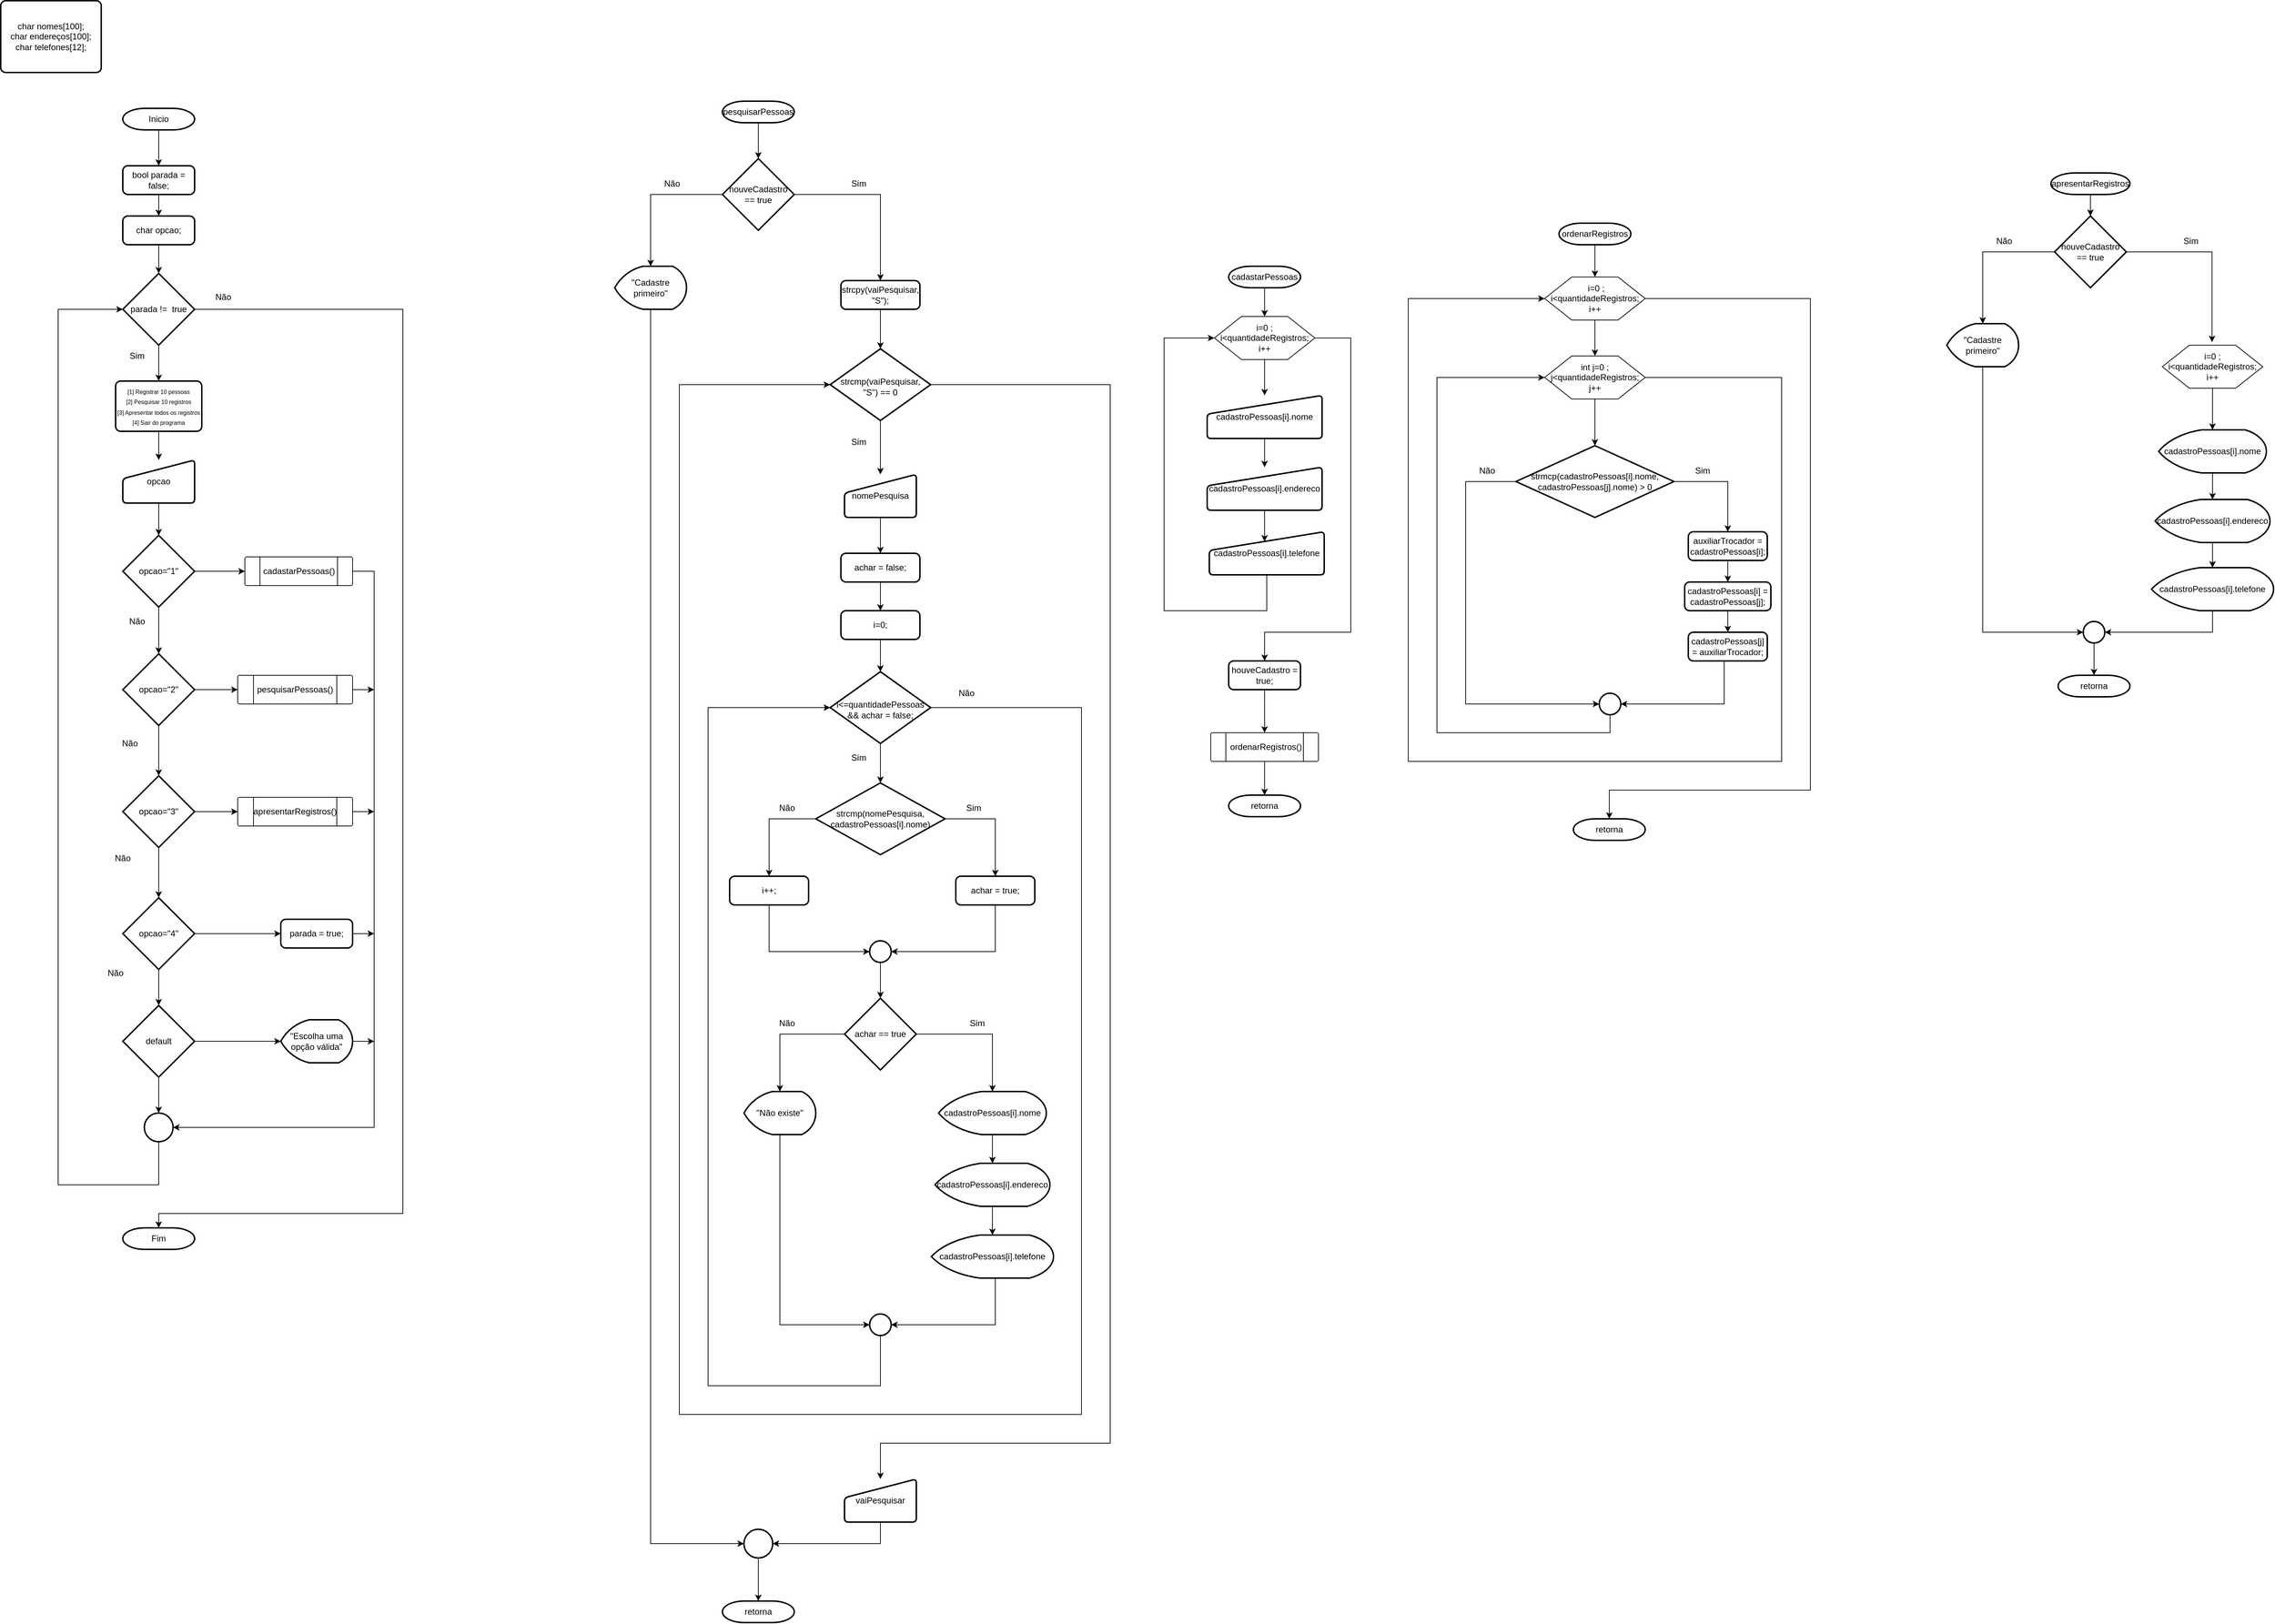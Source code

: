 <mxfile version="21.7.5" type="device">
  <diagram name="Página-1" id="PMhbS9MLf35s-4a1PXCw">
    <mxGraphModel dx="1434" dy="810" grid="1" gridSize="10" guides="1" tooltips="1" connect="1" arrows="1" fold="1" page="1" pageScale="1" pageWidth="827" pageHeight="1169" math="0" shadow="0">
      <root>
        <mxCell id="0" />
        <mxCell id="1" parent="0" />
        <mxCell id="VYpq-zXMXDdREieyz57f-11" style="edgeStyle=orthogonalEdgeStyle;rounded=0;orthogonalLoop=1;jettySize=auto;html=1;" edge="1" parent="1" source="VYpq-zXMXDdREieyz57f-1" target="VYpq-zXMXDdREieyz57f-10">
          <mxGeometry relative="1" as="geometry" />
        </mxCell>
        <mxCell id="VYpq-zXMXDdREieyz57f-1" value="Inicio" style="strokeWidth=2;html=1;shape=mxgraph.flowchart.terminator;whiteSpace=wrap;" vertex="1" parent="1">
          <mxGeometry x="210" y="180" width="100" height="30" as="geometry" />
        </mxCell>
        <mxCell id="VYpq-zXMXDdREieyz57f-55" style="edgeStyle=orthogonalEdgeStyle;rounded=0;orthogonalLoop=1;jettySize=auto;html=1;entryX=0.5;entryY=0;entryDx=0;entryDy=0;" edge="1" parent="1" source="VYpq-zXMXDdREieyz57f-2" target="VYpq-zXMXDdREieyz57f-33">
          <mxGeometry relative="1" as="geometry" />
        </mxCell>
        <mxCell id="VYpq-zXMXDdREieyz57f-2" value="cadastarPessoas" style="strokeWidth=2;html=1;shape=mxgraph.flowchart.terminator;whiteSpace=wrap;" vertex="1" parent="1">
          <mxGeometry x="1750" y="400" width="100" height="30" as="geometry" />
        </mxCell>
        <mxCell id="VYpq-zXMXDdREieyz57f-58" style="edgeStyle=orthogonalEdgeStyle;rounded=0;orthogonalLoop=1;jettySize=auto;html=1;" edge="1" parent="1" source="VYpq-zXMXDdREieyz57f-3" target="VYpq-zXMXDdREieyz57f-59">
          <mxGeometry relative="1" as="geometry">
            <mxPoint x="1095" y="250" as="targetPoint" />
          </mxGeometry>
        </mxCell>
        <mxCell id="VYpq-zXMXDdREieyz57f-3" value="pesquisarPessoas" style="strokeWidth=2;html=1;shape=mxgraph.flowchart.terminator;whiteSpace=wrap;" vertex="1" parent="1">
          <mxGeometry x="1045" y="170" width="100" height="30" as="geometry" />
        </mxCell>
        <mxCell id="VYpq-zXMXDdREieyz57f-96" style="edgeStyle=orthogonalEdgeStyle;rounded=0;orthogonalLoop=1;jettySize=auto;html=1;entryX=0.5;entryY=0;entryDx=0;entryDy=0;" edge="1" parent="1" source="VYpq-zXMXDdREieyz57f-4" target="VYpq-zXMXDdREieyz57f-87">
          <mxGeometry relative="1" as="geometry" />
        </mxCell>
        <mxCell id="VYpq-zXMXDdREieyz57f-4" value="ordenarRegistros" style="strokeWidth=2;html=1;shape=mxgraph.flowchart.terminator;whiteSpace=wrap;" vertex="1" parent="1">
          <mxGeometry x="2210" y="340" width="100" height="30" as="geometry" />
        </mxCell>
        <mxCell id="VYpq-zXMXDdREieyz57f-199" style="edgeStyle=orthogonalEdgeStyle;rounded=0;orthogonalLoop=1;jettySize=auto;html=1;entryX=0.5;entryY=0;entryDx=0;entryDy=0;entryPerimeter=0;" edge="1" parent="1" source="VYpq-zXMXDdREieyz57f-5" target="VYpq-zXMXDdREieyz57f-194">
          <mxGeometry relative="1" as="geometry" />
        </mxCell>
        <mxCell id="VYpq-zXMXDdREieyz57f-5" value="apresentarRegistros" style="strokeWidth=2;html=1;shape=mxgraph.flowchart.terminator;whiteSpace=wrap;" vertex="1" parent="1">
          <mxGeometry x="2895" y="270" width="110" height="30" as="geometry" />
        </mxCell>
        <mxCell id="VYpq-zXMXDdREieyz57f-6" value="char nomes[100];&lt;br&gt;char endereços[100];&lt;br&gt;char telefones[12];&lt;br&gt;" style="rounded=1;whiteSpace=wrap;html=1;absoluteArcSize=1;arcSize=14;strokeWidth=2;" vertex="1" parent="1">
          <mxGeometry x="40" y="30" width="140" height="100" as="geometry" />
        </mxCell>
        <mxCell id="VYpq-zXMXDdREieyz57f-249" style="edgeStyle=orthogonalEdgeStyle;rounded=0;orthogonalLoop=1;jettySize=auto;html=1;" edge="1" parent="1" source="VYpq-zXMXDdREieyz57f-7" target="VYpq-zXMXDdREieyz57f-250">
          <mxGeometry relative="1" as="geometry">
            <mxPoint x="260" y="1770" as="targetPoint" />
            <Array as="points">
              <mxPoint x="600" y="460" />
              <mxPoint x="600" y="1720" />
              <mxPoint x="260" y="1720" />
            </Array>
          </mxGeometry>
        </mxCell>
        <mxCell id="VYpq-zXMXDdREieyz57f-255" style="edgeStyle=orthogonalEdgeStyle;rounded=0;orthogonalLoop=1;jettySize=auto;html=1;entryX=0.5;entryY=0;entryDx=0;entryDy=0;" edge="1" parent="1" source="VYpq-zXMXDdREieyz57f-7" target="VYpq-zXMXDdREieyz57f-19">
          <mxGeometry relative="1" as="geometry" />
        </mxCell>
        <mxCell id="VYpq-zXMXDdREieyz57f-7" value="parada !=&amp;nbsp; true" style="strokeWidth=2;html=1;shape=mxgraph.flowchart.decision;whiteSpace=wrap;" vertex="1" parent="1">
          <mxGeometry x="210" y="410" width="100" height="100" as="geometry" />
        </mxCell>
        <mxCell id="VYpq-zXMXDdREieyz57f-14" style="edgeStyle=orthogonalEdgeStyle;rounded=0;orthogonalLoop=1;jettySize=auto;html=1;" edge="1" parent="1" source="VYpq-zXMXDdREieyz57f-10" target="VYpq-zXMXDdREieyz57f-13">
          <mxGeometry relative="1" as="geometry" />
        </mxCell>
        <mxCell id="VYpq-zXMXDdREieyz57f-10" value="bool parada = false;" style="rounded=1;whiteSpace=wrap;html=1;absoluteArcSize=1;arcSize=14;strokeWidth=2;" vertex="1" parent="1">
          <mxGeometry x="210" y="260" width="100" height="40" as="geometry" />
        </mxCell>
        <mxCell id="VYpq-zXMXDdREieyz57f-254" style="edgeStyle=orthogonalEdgeStyle;rounded=0;orthogonalLoop=1;jettySize=auto;html=1;" edge="1" parent="1" source="VYpq-zXMXDdREieyz57f-13" target="VYpq-zXMXDdREieyz57f-7">
          <mxGeometry relative="1" as="geometry" />
        </mxCell>
        <mxCell id="VYpq-zXMXDdREieyz57f-13" value="char opcao;" style="rounded=1;whiteSpace=wrap;html=1;absoluteArcSize=1;arcSize=14;strokeWidth=2;" vertex="1" parent="1">
          <mxGeometry x="210" y="330" width="100" height="40" as="geometry" />
        </mxCell>
        <mxCell id="VYpq-zXMXDdREieyz57f-18" value="Sim" style="text;html=1;strokeColor=none;fillColor=none;align=center;verticalAlign=middle;whiteSpace=wrap;rounded=0;" vertex="1" parent="1">
          <mxGeometry x="200" y="510" width="60" height="30" as="geometry" />
        </mxCell>
        <mxCell id="VYpq-zXMXDdREieyz57f-25" style="edgeStyle=orthogonalEdgeStyle;rounded=0;orthogonalLoop=1;jettySize=auto;html=1;" edge="1" parent="1" source="VYpq-zXMXDdREieyz57f-19" target="VYpq-zXMXDdREieyz57f-23">
          <mxGeometry relative="1" as="geometry" />
        </mxCell>
        <mxCell id="VYpq-zXMXDdREieyz57f-19" value="" style="rounded=1;whiteSpace=wrap;html=1;absoluteArcSize=1;arcSize=14;strokeWidth=2;" vertex="1" parent="1">
          <mxGeometry x="200" y="560" width="120" height="70" as="geometry" />
        </mxCell>
        <mxCell id="VYpq-zXMXDdREieyz57f-22" value="&lt;font style=&quot;font-size: 8px;&quot;&gt;[1] Registrar 10 pessoas&lt;br&gt;[2] Pesquisar 10 registros&lt;br&gt;[3] Apresentar todos os registros&lt;br&gt;[4] Sair do programa&lt;/font&gt;" style="text;html=1;strokeColor=none;fillColor=none;align=center;verticalAlign=middle;whiteSpace=wrap;rounded=0;" vertex="1" parent="1">
          <mxGeometry x="190" y="580" width="140" height="30" as="geometry" />
        </mxCell>
        <mxCell id="VYpq-zXMXDdREieyz57f-256" style="edgeStyle=orthogonalEdgeStyle;rounded=0;orthogonalLoop=1;jettySize=auto;html=1;entryX=0.5;entryY=0;entryDx=0;entryDy=0;entryPerimeter=0;" edge="1" parent="1" source="VYpq-zXMXDdREieyz57f-23" target="VYpq-zXMXDdREieyz57f-27">
          <mxGeometry relative="1" as="geometry" />
        </mxCell>
        <mxCell id="VYpq-zXMXDdREieyz57f-23" value="opcao" style="html=1;strokeWidth=2;shape=manualInput;whiteSpace=wrap;rounded=1;size=26;arcSize=11;" vertex="1" parent="1">
          <mxGeometry x="210" y="670" width="100" height="60" as="geometry" />
        </mxCell>
        <mxCell id="VYpq-zXMXDdREieyz57f-47" style="edgeStyle=orthogonalEdgeStyle;rounded=0;orthogonalLoop=1;jettySize=auto;html=1;entryX=0.5;entryY=0;entryDx=0;entryDy=0;entryPerimeter=0;" edge="1" parent="1" source="VYpq-zXMXDdREieyz57f-27" target="VYpq-zXMXDdREieyz57f-51">
          <mxGeometry relative="1" as="geometry">
            <mxPoint x="260" y="930" as="targetPoint" />
          </mxGeometry>
        </mxCell>
        <mxCell id="VYpq-zXMXDdREieyz57f-57" style="edgeStyle=orthogonalEdgeStyle;rounded=0;orthogonalLoop=1;jettySize=auto;html=1;entryX=0;entryY=0.5;entryDx=0;entryDy=0;" edge="1" parent="1" source="VYpq-zXMXDdREieyz57f-27" target="VYpq-zXMXDdREieyz57f-29">
          <mxGeometry relative="1" as="geometry" />
        </mxCell>
        <mxCell id="VYpq-zXMXDdREieyz57f-27" value="opcao=&quot;1&quot;" style="strokeWidth=2;html=1;shape=mxgraph.flowchart.decision;whiteSpace=wrap;" vertex="1" parent="1">
          <mxGeometry x="210" y="775" width="100" height="100" as="geometry" />
        </mxCell>
        <mxCell id="VYpq-zXMXDdREieyz57f-240" style="edgeStyle=orthogonalEdgeStyle;rounded=0;orthogonalLoop=1;jettySize=auto;html=1;entryX=1;entryY=0.5;entryDx=0;entryDy=0;entryPerimeter=0;" edge="1" parent="1" source="VYpq-zXMXDdREieyz57f-29" target="VYpq-zXMXDdREieyz57f-242">
          <mxGeometry relative="1" as="geometry">
            <mxPoint x="570" y="1560" as="targetPoint" />
            <Array as="points">
              <mxPoint x="560" y="825" />
              <mxPoint x="560" y="1600" />
            </Array>
          </mxGeometry>
        </mxCell>
        <mxCell id="VYpq-zXMXDdREieyz57f-29" value="" style="verticalLabelPosition=bottom;verticalAlign=top;html=1;shape=process;whiteSpace=wrap;rounded=1;size=0.14;arcSize=6;" vertex="1" parent="1">
          <mxGeometry x="380" y="805" width="150" height="40" as="geometry" />
        </mxCell>
        <mxCell id="VYpq-zXMXDdREieyz57f-31" value="cadastarPessoas()" style="text;html=1;strokeColor=none;fillColor=none;align=center;verticalAlign=middle;whiteSpace=wrap;rounded=0;" vertex="1" parent="1">
          <mxGeometry x="422.5" y="810" width="65" height="30" as="geometry" />
        </mxCell>
        <mxCell id="VYpq-zXMXDdREieyz57f-36" style="edgeStyle=orthogonalEdgeStyle;rounded=0;orthogonalLoop=1;jettySize=auto;html=1;" edge="1" parent="1" source="VYpq-zXMXDdREieyz57f-33" target="VYpq-zXMXDdREieyz57f-37">
          <mxGeometry relative="1" as="geometry">
            <mxPoint x="1800" y="590" as="targetPoint" />
          </mxGeometry>
        </mxCell>
        <mxCell id="VYpq-zXMXDdREieyz57f-43" style="edgeStyle=orthogonalEdgeStyle;rounded=0;orthogonalLoop=1;jettySize=auto;html=1;entryX=0.5;entryY=0;entryDx=0;entryDy=0;" edge="1" parent="1" source="VYpq-zXMXDdREieyz57f-33" target="VYpq-zXMXDdREieyz57f-45">
          <mxGeometry relative="1" as="geometry">
            <mxPoint x="1760" y="920" as="targetPoint" />
            <Array as="points">
              <mxPoint x="1920" y="500" />
              <mxPoint x="1920" y="910" />
              <mxPoint x="1800" y="910" />
            </Array>
          </mxGeometry>
        </mxCell>
        <mxCell id="VYpq-zXMXDdREieyz57f-33" value="" style="verticalLabelPosition=bottom;verticalAlign=top;html=1;shape=hexagon;perimeter=hexagonPerimeter2;arcSize=6;size=0.27;" vertex="1" parent="1">
          <mxGeometry x="1730" y="470" width="140" height="60" as="geometry" />
        </mxCell>
        <mxCell id="VYpq-zXMXDdREieyz57f-34" value="i=0 ; i&amp;lt;quantidadeRegistros; i++" style="text;html=1;strokeColor=none;fillColor=none;align=center;verticalAlign=middle;whiteSpace=wrap;rounded=0;" vertex="1" parent="1">
          <mxGeometry x="1770" y="485" width="60" height="30" as="geometry" />
        </mxCell>
        <mxCell id="VYpq-zXMXDdREieyz57f-39" style="edgeStyle=orthogonalEdgeStyle;rounded=0;orthogonalLoop=1;jettySize=auto;html=1;" edge="1" parent="1" source="VYpq-zXMXDdREieyz57f-37" target="VYpq-zXMXDdREieyz57f-38">
          <mxGeometry relative="1" as="geometry" />
        </mxCell>
        <mxCell id="VYpq-zXMXDdREieyz57f-37" value="cadastroPessoas[i].nome" style="html=1;strokeWidth=2;shape=manualInput;whiteSpace=wrap;rounded=1;size=26;arcSize=11;" vertex="1" parent="1">
          <mxGeometry x="1720" y="580" width="160" height="60" as="geometry" />
        </mxCell>
        <mxCell id="VYpq-zXMXDdREieyz57f-41" style="edgeStyle=orthogonalEdgeStyle;rounded=0;orthogonalLoop=1;jettySize=auto;html=1;entryX=0.481;entryY=0.227;entryDx=0;entryDy=0;entryPerimeter=0;" edge="1" parent="1" source="VYpq-zXMXDdREieyz57f-38" target="VYpq-zXMXDdREieyz57f-40">
          <mxGeometry relative="1" as="geometry" />
        </mxCell>
        <mxCell id="VYpq-zXMXDdREieyz57f-38" value="cadastroPessoas[i].endereco" style="html=1;strokeWidth=2;shape=manualInput;whiteSpace=wrap;rounded=1;size=26;arcSize=11;" vertex="1" parent="1">
          <mxGeometry x="1720" y="680" width="160" height="60" as="geometry" />
        </mxCell>
        <mxCell id="VYpq-zXMXDdREieyz57f-42" style="edgeStyle=orthogonalEdgeStyle;rounded=0;orthogonalLoop=1;jettySize=auto;html=1;entryX=0;entryY=0.5;entryDx=0;entryDy=0;" edge="1" parent="1" source="VYpq-zXMXDdREieyz57f-40" target="VYpq-zXMXDdREieyz57f-33">
          <mxGeometry relative="1" as="geometry">
            <Array as="points">
              <mxPoint x="1803" y="880" />
              <mxPoint x="1660" y="880" />
              <mxPoint x="1660" y="500" />
            </Array>
          </mxGeometry>
        </mxCell>
        <mxCell id="VYpq-zXMXDdREieyz57f-40" value="cadastroPessoas[i].telefone" style="html=1;strokeWidth=2;shape=manualInput;whiteSpace=wrap;rounded=1;size=26;arcSize=11;" vertex="1" parent="1">
          <mxGeometry x="1723" y="770" width="160" height="60" as="geometry" />
        </mxCell>
        <mxCell id="VYpq-zXMXDdREieyz57f-44" value="retorna" style="strokeWidth=2;html=1;shape=mxgraph.flowchart.terminator;whiteSpace=wrap;" vertex="1" parent="1">
          <mxGeometry x="1750" y="1137" width="100" height="30" as="geometry" />
        </mxCell>
        <mxCell id="VYpq-zXMXDdREieyz57f-46" style="edgeStyle=orthogonalEdgeStyle;rounded=0;orthogonalLoop=1;jettySize=auto;html=1;entryX=0.5;entryY=0;entryDx=0;entryDy=0;" edge="1" parent="1" source="VYpq-zXMXDdREieyz57f-45" target="VYpq-zXMXDdREieyz57f-261">
          <mxGeometry relative="1" as="geometry">
            <mxPoint x="1800" y="1030" as="targetPoint" />
          </mxGeometry>
        </mxCell>
        <mxCell id="VYpq-zXMXDdREieyz57f-45" value="houveCadastro = true;" style="rounded=1;whiteSpace=wrap;html=1;absoluteArcSize=1;arcSize=14;strokeWidth=2;" vertex="1" parent="1">
          <mxGeometry x="1750" y="950" width="100" height="40" as="geometry" />
        </mxCell>
        <mxCell id="VYpq-zXMXDdREieyz57f-48" value="Não" style="text;html=1;strokeColor=none;fillColor=none;align=center;verticalAlign=middle;whiteSpace=wrap;rounded=0;" vertex="1" parent="1">
          <mxGeometry x="200" y="880" width="60" height="30" as="geometry" />
        </mxCell>
        <mxCell id="VYpq-zXMXDdREieyz57f-49" style="edgeStyle=orthogonalEdgeStyle;rounded=0;orthogonalLoop=1;jettySize=auto;html=1;" edge="1" source="VYpq-zXMXDdREieyz57f-51" parent="1">
          <mxGeometry relative="1" as="geometry">
            <mxPoint x="370" y="990" as="targetPoint" />
          </mxGeometry>
        </mxCell>
        <mxCell id="VYpq-zXMXDdREieyz57f-228" style="edgeStyle=orthogonalEdgeStyle;rounded=0;orthogonalLoop=1;jettySize=auto;html=1;" edge="1" parent="1" source="VYpq-zXMXDdREieyz57f-51" target="VYpq-zXMXDdREieyz57f-224">
          <mxGeometry relative="1" as="geometry" />
        </mxCell>
        <mxCell id="VYpq-zXMXDdREieyz57f-51" value="opcao=&quot;2&quot;" style="strokeWidth=2;html=1;shape=mxgraph.flowchart.decision;whiteSpace=wrap;" vertex="1" parent="1">
          <mxGeometry x="210" y="940" width="100" height="100" as="geometry" />
        </mxCell>
        <mxCell id="VYpq-zXMXDdREieyz57f-243" style="edgeStyle=orthogonalEdgeStyle;rounded=0;orthogonalLoop=1;jettySize=auto;html=1;" edge="1" parent="1" source="VYpq-zXMXDdREieyz57f-52">
          <mxGeometry relative="1" as="geometry">
            <mxPoint x="560" y="990" as="targetPoint" />
          </mxGeometry>
        </mxCell>
        <mxCell id="VYpq-zXMXDdREieyz57f-52" value="" style="verticalLabelPosition=bottom;verticalAlign=top;html=1;shape=process;whiteSpace=wrap;rounded=1;size=0.14;arcSize=6;" vertex="1" parent="1">
          <mxGeometry x="370" y="970" width="160" height="40" as="geometry" />
        </mxCell>
        <mxCell id="VYpq-zXMXDdREieyz57f-53" value="pesquisarPessoas()" style="text;html=1;strokeColor=none;fillColor=none;align=center;verticalAlign=middle;whiteSpace=wrap;rounded=0;" vertex="1" parent="1">
          <mxGeometry x="420" y="975" width="60" height="30" as="geometry" />
        </mxCell>
        <mxCell id="VYpq-zXMXDdREieyz57f-54" value="Não" style="text;html=1;strokeColor=none;fillColor=none;align=center;verticalAlign=middle;whiteSpace=wrap;rounded=0;" vertex="1" parent="1">
          <mxGeometry x="190" y="1050" width="60" height="30" as="geometry" />
        </mxCell>
        <mxCell id="VYpq-zXMXDdREieyz57f-60" style="edgeStyle=orthogonalEdgeStyle;rounded=0;orthogonalLoop=1;jettySize=auto;html=1;" edge="1" parent="1" source="VYpq-zXMXDdREieyz57f-59" target="VYpq-zXMXDdREieyz57f-120">
          <mxGeometry relative="1" as="geometry">
            <mxPoint x="1265" y="400" as="targetPoint" />
          </mxGeometry>
        </mxCell>
        <mxCell id="VYpq-zXMXDdREieyz57f-61" style="edgeStyle=orthogonalEdgeStyle;rounded=0;orthogonalLoop=1;jettySize=auto;html=1;" edge="1" parent="1" source="VYpq-zXMXDdREieyz57f-59" target="VYpq-zXMXDdREieyz57f-64">
          <mxGeometry relative="1" as="geometry">
            <mxPoint x="945" y="360" as="targetPoint" />
          </mxGeometry>
        </mxCell>
        <mxCell id="VYpq-zXMXDdREieyz57f-59" value="houveCadastro == true" style="strokeWidth=2;html=1;shape=mxgraph.flowchart.decision;whiteSpace=wrap;" vertex="1" parent="1">
          <mxGeometry x="1045" y="250" width="100" height="100" as="geometry" />
        </mxCell>
        <mxCell id="VYpq-zXMXDdREieyz57f-62" value="Sim" style="text;html=1;strokeColor=none;fillColor=none;align=center;verticalAlign=middle;whiteSpace=wrap;rounded=0;" vertex="1" parent="1">
          <mxGeometry x="1205" y="270" width="60" height="30" as="geometry" />
        </mxCell>
        <mxCell id="VYpq-zXMXDdREieyz57f-63" value="Não" style="text;html=1;strokeColor=none;fillColor=none;align=center;verticalAlign=middle;whiteSpace=wrap;rounded=0;" vertex="1" parent="1">
          <mxGeometry x="945" y="270" width="60" height="30" as="geometry" />
        </mxCell>
        <mxCell id="VYpq-zXMXDdREieyz57f-186" style="edgeStyle=orthogonalEdgeStyle;rounded=0;orthogonalLoop=1;jettySize=auto;html=1;" edge="1" parent="1" source="VYpq-zXMXDdREieyz57f-64" target="VYpq-zXMXDdREieyz57f-187">
          <mxGeometry relative="1" as="geometry">
            <mxPoint x="965" y="2290" as="targetPoint" />
            <Array as="points">
              <mxPoint x="945" y="2180" />
            </Array>
          </mxGeometry>
        </mxCell>
        <mxCell id="VYpq-zXMXDdREieyz57f-64" value="&quot;Cadastre primeiro&quot;" style="strokeWidth=2;html=1;shape=mxgraph.flowchart.display;whiteSpace=wrap;" vertex="1" parent="1">
          <mxGeometry x="895" y="400" width="100" height="60" as="geometry" />
        </mxCell>
        <mxCell id="VYpq-zXMXDdREieyz57f-94" style="edgeStyle=orthogonalEdgeStyle;rounded=0;orthogonalLoop=1;jettySize=auto;html=1;entryX=0.5;entryY=0;entryDx=0;entryDy=0;" edge="1" parent="1" source="VYpq-zXMXDdREieyz57f-87" target="VYpq-zXMXDdREieyz57f-92">
          <mxGeometry relative="1" as="geometry" />
        </mxCell>
        <mxCell id="VYpq-zXMXDdREieyz57f-117" style="edgeStyle=orthogonalEdgeStyle;rounded=0;orthogonalLoop=1;jettySize=auto;html=1;" edge="1" parent="1" source="VYpq-zXMXDdREieyz57f-87" target="VYpq-zXMXDdREieyz57f-118">
          <mxGeometry relative="1" as="geometry">
            <mxPoint x="2280" y="1250" as="targetPoint" />
            <Array as="points">
              <mxPoint x="2560" y="445" />
              <mxPoint x="2560" y="1130" />
              <mxPoint x="2280" y="1130" />
            </Array>
          </mxGeometry>
        </mxCell>
        <mxCell id="VYpq-zXMXDdREieyz57f-87" value="" style="verticalLabelPosition=bottom;verticalAlign=top;html=1;shape=hexagon;perimeter=hexagonPerimeter2;arcSize=6;size=0.27;" vertex="1" parent="1">
          <mxGeometry x="2190" y="415" width="140" height="60" as="geometry" />
        </mxCell>
        <mxCell id="VYpq-zXMXDdREieyz57f-88" value="&amp;nbsp;i=0 ; i&amp;lt;quantidadeRegistros; i++" style="text;html=1;strokeColor=none;fillColor=none;align=center;verticalAlign=middle;whiteSpace=wrap;rounded=0;" vertex="1" parent="1">
          <mxGeometry x="2230" y="430" width="60" height="30" as="geometry" />
        </mxCell>
        <mxCell id="VYpq-zXMXDdREieyz57f-97" style="edgeStyle=orthogonalEdgeStyle;rounded=0;orthogonalLoop=1;jettySize=auto;html=1;" edge="1" parent="1" source="VYpq-zXMXDdREieyz57f-92" target="VYpq-zXMXDdREieyz57f-98">
          <mxGeometry relative="1" as="geometry">
            <mxPoint x="2260" y="650" as="targetPoint" />
          </mxGeometry>
        </mxCell>
        <mxCell id="VYpq-zXMXDdREieyz57f-116" style="edgeStyle=orthogonalEdgeStyle;rounded=0;orthogonalLoop=1;jettySize=auto;html=1;entryX=0;entryY=0.5;entryDx=0;entryDy=0;" edge="1" parent="1" source="VYpq-zXMXDdREieyz57f-92" target="VYpq-zXMXDdREieyz57f-87">
          <mxGeometry relative="1" as="geometry">
            <Array as="points">
              <mxPoint x="2520" y="555" />
              <mxPoint x="2520" y="1090" />
              <mxPoint x="2000" y="1090" />
              <mxPoint x="2000" y="445" />
            </Array>
          </mxGeometry>
        </mxCell>
        <mxCell id="VYpq-zXMXDdREieyz57f-92" value="" style="verticalLabelPosition=bottom;verticalAlign=top;html=1;shape=hexagon;perimeter=hexagonPerimeter2;arcSize=6;size=0.27;" vertex="1" parent="1">
          <mxGeometry x="2190" y="525" width="140" height="60" as="geometry" />
        </mxCell>
        <mxCell id="VYpq-zXMXDdREieyz57f-93" value="int j=0 ; j&amp;lt;quantidadeRegistros; j++" style="text;html=1;strokeColor=none;fillColor=none;align=center;verticalAlign=middle;whiteSpace=wrap;rounded=0;" vertex="1" parent="1">
          <mxGeometry x="2230" y="540" width="60" height="30" as="geometry" />
        </mxCell>
        <mxCell id="VYpq-zXMXDdREieyz57f-99" style="edgeStyle=orthogonalEdgeStyle;rounded=0;orthogonalLoop=1;jettySize=auto;html=1;" edge="1" parent="1" source="VYpq-zXMXDdREieyz57f-98" target="VYpq-zXMXDdREieyz57f-104">
          <mxGeometry relative="1" as="geometry">
            <mxPoint x="2440" y="770" as="targetPoint" />
          </mxGeometry>
        </mxCell>
        <mxCell id="VYpq-zXMXDdREieyz57f-100" style="edgeStyle=orthogonalEdgeStyle;rounded=0;orthogonalLoop=1;jettySize=auto;html=1;" edge="1" parent="1" source="VYpq-zXMXDdREieyz57f-98" target="VYpq-zXMXDdREieyz57f-111">
          <mxGeometry relative="1" as="geometry">
            <mxPoint x="2080" y="770" as="targetPoint" />
            <Array as="points">
              <mxPoint x="2080" y="700" />
              <mxPoint x="2080" y="1010" />
            </Array>
          </mxGeometry>
        </mxCell>
        <mxCell id="VYpq-zXMXDdREieyz57f-98" value="strmcp(cadastroPessoas[i].nome, cadastroPessoas[j].nome) &amp;gt; 0" style="strokeWidth=2;html=1;shape=mxgraph.flowchart.decision;whiteSpace=wrap;" vertex="1" parent="1">
          <mxGeometry x="2150" y="650" width="220" height="100" as="geometry" />
        </mxCell>
        <mxCell id="VYpq-zXMXDdREieyz57f-101" value="Sim" style="text;html=1;strokeColor=none;fillColor=none;align=center;verticalAlign=middle;whiteSpace=wrap;rounded=0;" vertex="1" parent="1">
          <mxGeometry x="2380" y="670" width="60" height="30" as="geometry" />
        </mxCell>
        <mxCell id="VYpq-zXMXDdREieyz57f-103" value="Não" style="text;html=1;strokeColor=none;fillColor=none;align=center;verticalAlign=middle;whiteSpace=wrap;rounded=0;" vertex="1" parent="1">
          <mxGeometry x="2080" y="670" width="60" height="30" as="geometry" />
        </mxCell>
        <mxCell id="VYpq-zXMXDdREieyz57f-108" value="" style="edgeStyle=orthogonalEdgeStyle;rounded=0;orthogonalLoop=1;jettySize=auto;html=1;" edge="1" parent="1" source="VYpq-zXMXDdREieyz57f-104" target="VYpq-zXMXDdREieyz57f-105">
          <mxGeometry relative="1" as="geometry" />
        </mxCell>
        <mxCell id="VYpq-zXMXDdREieyz57f-104" value="auxiliarTrocador = cadastroPessoas[i];" style="rounded=1;whiteSpace=wrap;html=1;absoluteArcSize=1;arcSize=14;strokeWidth=2;" vertex="1" parent="1">
          <mxGeometry x="2390" y="770" width="110" height="40" as="geometry" />
        </mxCell>
        <mxCell id="VYpq-zXMXDdREieyz57f-110" value="" style="edgeStyle=orthogonalEdgeStyle;rounded=0;orthogonalLoop=1;jettySize=auto;html=1;" edge="1" parent="1" source="VYpq-zXMXDdREieyz57f-105" target="VYpq-zXMXDdREieyz57f-109">
          <mxGeometry relative="1" as="geometry" />
        </mxCell>
        <mxCell id="VYpq-zXMXDdREieyz57f-105" value="cadastroPessoas[i] = cadastroPessoas[j];" style="rounded=1;whiteSpace=wrap;html=1;absoluteArcSize=1;arcSize=14;strokeWidth=2;" vertex="1" parent="1">
          <mxGeometry x="2385" y="840" width="120" height="40" as="geometry" />
        </mxCell>
        <mxCell id="VYpq-zXMXDdREieyz57f-112" style="edgeStyle=orthogonalEdgeStyle;rounded=0;orthogonalLoop=1;jettySize=auto;html=1;entryX=1;entryY=0.5;entryDx=0;entryDy=0;entryPerimeter=0;" edge="1" parent="1" source="VYpq-zXMXDdREieyz57f-109" target="VYpq-zXMXDdREieyz57f-111">
          <mxGeometry relative="1" as="geometry">
            <Array as="points">
              <mxPoint x="2440" y="1010" />
            </Array>
          </mxGeometry>
        </mxCell>
        <mxCell id="VYpq-zXMXDdREieyz57f-109" value="cadastroPessoas[j] = auxiliarTrocador;" style="rounded=1;whiteSpace=wrap;html=1;absoluteArcSize=1;arcSize=14;strokeWidth=2;" vertex="1" parent="1">
          <mxGeometry x="2390" y="910" width="110" height="40" as="geometry" />
        </mxCell>
        <mxCell id="VYpq-zXMXDdREieyz57f-113" style="edgeStyle=orthogonalEdgeStyle;rounded=0;orthogonalLoop=1;jettySize=auto;html=1;entryX=0;entryY=0.5;entryDx=0;entryDy=0;" edge="1" parent="1" source="VYpq-zXMXDdREieyz57f-111" target="VYpq-zXMXDdREieyz57f-92">
          <mxGeometry relative="1" as="geometry">
            <Array as="points">
              <mxPoint x="2281" y="1050" />
              <mxPoint x="2040" y="1050" />
              <mxPoint x="2040" y="555" />
            </Array>
          </mxGeometry>
        </mxCell>
        <mxCell id="VYpq-zXMXDdREieyz57f-111" value="" style="strokeWidth=2;html=1;shape=mxgraph.flowchart.start_2;whiteSpace=wrap;" vertex="1" parent="1">
          <mxGeometry x="2266" y="995" width="30" height="30" as="geometry" />
        </mxCell>
        <mxCell id="VYpq-zXMXDdREieyz57f-118" value="retorna" style="strokeWidth=2;html=1;shape=mxgraph.flowchart.terminator;whiteSpace=wrap;" vertex="1" parent="1">
          <mxGeometry x="2230" y="1170" width="100" height="30" as="geometry" />
        </mxCell>
        <mxCell id="VYpq-zXMXDdREieyz57f-121" style="edgeStyle=orthogonalEdgeStyle;rounded=0;orthogonalLoop=1;jettySize=auto;html=1;" edge="1" parent="1" source="VYpq-zXMXDdREieyz57f-120" target="VYpq-zXMXDdREieyz57f-122">
          <mxGeometry relative="1" as="geometry">
            <mxPoint x="1265" y="500" as="targetPoint" />
          </mxGeometry>
        </mxCell>
        <mxCell id="VYpq-zXMXDdREieyz57f-120" value="strcpy(vaiPesquisar, &quot;S&quot;);" style="rounded=1;whiteSpace=wrap;html=1;absoluteArcSize=1;arcSize=14;strokeWidth=2;" vertex="1" parent="1">
          <mxGeometry x="1210" y="420" width="110" height="40" as="geometry" />
        </mxCell>
        <mxCell id="VYpq-zXMXDdREieyz57f-127" style="edgeStyle=orthogonalEdgeStyle;rounded=0;orthogonalLoop=1;jettySize=auto;html=1;" edge="1" parent="1" source="VYpq-zXMXDdREieyz57f-122" target="VYpq-zXMXDdREieyz57f-128">
          <mxGeometry relative="1" as="geometry">
            <mxPoint x="1265" y="680" as="targetPoint" />
          </mxGeometry>
        </mxCell>
        <mxCell id="VYpq-zXMXDdREieyz57f-183" style="edgeStyle=orthogonalEdgeStyle;rounded=0;orthogonalLoop=1;jettySize=auto;html=1;" edge="1" parent="1" source="VYpq-zXMXDdREieyz57f-122" target="VYpq-zXMXDdREieyz57f-184">
          <mxGeometry relative="1" as="geometry">
            <mxPoint x="1265" y="2110" as="targetPoint" />
            <Array as="points">
              <mxPoint x="1585" y="565" />
              <mxPoint x="1585" y="2040" />
              <mxPoint x="1265" y="2040" />
            </Array>
          </mxGeometry>
        </mxCell>
        <mxCell id="VYpq-zXMXDdREieyz57f-122" value="" style="strokeWidth=2;html=1;shape=mxgraph.flowchart.decision;whiteSpace=wrap;" vertex="1" parent="1">
          <mxGeometry x="1195" y="515" width="140" height="100" as="geometry" />
        </mxCell>
        <mxCell id="VYpq-zXMXDdREieyz57f-123" value="strcmp(vaiPesquisar, &quot;S&quot;) == 0" style="text;html=1;strokeColor=none;fillColor=none;align=center;verticalAlign=middle;whiteSpace=wrap;rounded=0;" vertex="1" parent="1">
          <mxGeometry x="1235" y="553" width="60" height="30" as="geometry" />
        </mxCell>
        <mxCell id="VYpq-zXMXDdREieyz57f-126" value="Sim" style="text;html=1;strokeColor=none;fillColor=none;align=center;verticalAlign=middle;whiteSpace=wrap;rounded=0;" vertex="1" parent="1">
          <mxGeometry x="1205" y="630" width="60" height="30" as="geometry" />
        </mxCell>
        <mxCell id="VYpq-zXMXDdREieyz57f-131" style="edgeStyle=orthogonalEdgeStyle;rounded=0;orthogonalLoop=1;jettySize=auto;html=1;" edge="1" parent="1" source="VYpq-zXMXDdREieyz57f-128" target="VYpq-zXMXDdREieyz57f-129">
          <mxGeometry relative="1" as="geometry" />
        </mxCell>
        <mxCell id="VYpq-zXMXDdREieyz57f-128" value="nomePesquisa" style="html=1;strokeWidth=2;shape=manualInput;whiteSpace=wrap;rounded=1;size=26;arcSize=11;" vertex="1" parent="1">
          <mxGeometry x="1215" y="690" width="100" height="60" as="geometry" />
        </mxCell>
        <mxCell id="VYpq-zXMXDdREieyz57f-133" value="" style="edgeStyle=orthogonalEdgeStyle;rounded=0;orthogonalLoop=1;jettySize=auto;html=1;" edge="1" parent="1" source="VYpq-zXMXDdREieyz57f-129" target="VYpq-zXMXDdREieyz57f-132">
          <mxGeometry relative="1" as="geometry" />
        </mxCell>
        <mxCell id="VYpq-zXMXDdREieyz57f-129" value="achar = false;" style="rounded=1;whiteSpace=wrap;html=1;absoluteArcSize=1;arcSize=14;strokeWidth=2;" vertex="1" parent="1">
          <mxGeometry x="1210" y="800" width="110" height="40" as="geometry" />
        </mxCell>
        <mxCell id="VYpq-zXMXDdREieyz57f-136" style="edgeStyle=orthogonalEdgeStyle;rounded=0;orthogonalLoop=1;jettySize=auto;html=1;" edge="1" parent="1" source="VYpq-zXMXDdREieyz57f-132" target="VYpq-zXMXDdREieyz57f-134">
          <mxGeometry relative="1" as="geometry" />
        </mxCell>
        <mxCell id="VYpq-zXMXDdREieyz57f-132" value="i=0;" style="rounded=1;whiteSpace=wrap;html=1;absoluteArcSize=1;arcSize=14;strokeWidth=2;" vertex="1" parent="1">
          <mxGeometry x="1210" y="880" width="110" height="40" as="geometry" />
        </mxCell>
        <mxCell id="VYpq-zXMXDdREieyz57f-138" style="edgeStyle=orthogonalEdgeStyle;rounded=0;orthogonalLoop=1;jettySize=auto;html=1;" edge="1" parent="1" source="VYpq-zXMXDdREieyz57f-134" target="VYpq-zXMXDdREieyz57f-137">
          <mxGeometry relative="1" as="geometry" />
        </mxCell>
        <mxCell id="VYpq-zXMXDdREieyz57f-178" style="edgeStyle=orthogonalEdgeStyle;rounded=0;orthogonalLoop=1;jettySize=auto;html=1;entryX=0;entryY=0.5;entryDx=0;entryDy=0;entryPerimeter=0;" edge="1" parent="1" source="VYpq-zXMXDdREieyz57f-134" target="VYpq-zXMXDdREieyz57f-122">
          <mxGeometry relative="1" as="geometry">
            <Array as="points">
              <mxPoint x="1545" y="1015" />
              <mxPoint x="1545" y="2000" />
              <mxPoint x="985" y="2000" />
              <mxPoint x="985" y="565" />
            </Array>
          </mxGeometry>
        </mxCell>
        <mxCell id="VYpq-zXMXDdREieyz57f-134" value="" style="strokeWidth=2;html=1;shape=mxgraph.flowchart.decision;whiteSpace=wrap;" vertex="1" parent="1">
          <mxGeometry x="1195" y="965" width="140" height="100" as="geometry" />
        </mxCell>
        <mxCell id="VYpq-zXMXDdREieyz57f-135" value="i&amp;lt;=quantidadePessoas &amp;amp;&amp;amp; achar = false;" style="text;html=1;strokeColor=none;fillColor=none;align=center;verticalAlign=middle;whiteSpace=wrap;rounded=0;" vertex="1" parent="1">
          <mxGeometry x="1235" y="1003" width="60" height="30" as="geometry" />
        </mxCell>
        <mxCell id="VYpq-zXMXDdREieyz57f-141" style="edgeStyle=orthogonalEdgeStyle;rounded=0;orthogonalLoop=1;jettySize=auto;html=1;entryX=0.5;entryY=0;entryDx=0;entryDy=0;" edge="1" parent="1" source="VYpq-zXMXDdREieyz57f-137" target="VYpq-zXMXDdREieyz57f-146">
          <mxGeometry relative="1" as="geometry">
            <mxPoint x="1425" y="1250" as="targetPoint" />
          </mxGeometry>
        </mxCell>
        <mxCell id="VYpq-zXMXDdREieyz57f-142" style="edgeStyle=orthogonalEdgeStyle;rounded=0;orthogonalLoop=1;jettySize=auto;html=1;" edge="1" parent="1" source="VYpq-zXMXDdREieyz57f-137" target="VYpq-zXMXDdREieyz57f-147">
          <mxGeometry relative="1" as="geometry">
            <mxPoint x="1105" y="1240" as="targetPoint" />
          </mxGeometry>
        </mxCell>
        <mxCell id="VYpq-zXMXDdREieyz57f-137" value="" style="strokeWidth=2;html=1;shape=mxgraph.flowchart.decision;whiteSpace=wrap;" vertex="1" parent="1">
          <mxGeometry x="1175" y="1120" width="180" height="100" as="geometry" />
        </mxCell>
        <mxCell id="VYpq-zXMXDdREieyz57f-140" value="strcmp(nomePesquisa, cadastroPessoas[i].nome)" style="text;html=1;strokeColor=none;fillColor=none;align=center;verticalAlign=middle;whiteSpace=wrap;rounded=0;" vertex="1" parent="1">
          <mxGeometry x="1235" y="1155" width="60" height="30" as="geometry" />
        </mxCell>
        <mxCell id="VYpq-zXMXDdREieyz57f-143" value="Sim" style="text;html=1;strokeColor=none;fillColor=none;align=center;verticalAlign=middle;whiteSpace=wrap;rounded=0;" vertex="1" parent="1">
          <mxGeometry x="1365" y="1140" width="60" height="30" as="geometry" />
        </mxCell>
        <mxCell id="VYpq-zXMXDdREieyz57f-144" value="Não" style="text;html=1;strokeColor=none;fillColor=none;align=center;verticalAlign=middle;whiteSpace=wrap;rounded=0;" vertex="1" parent="1">
          <mxGeometry x="1105" y="1140" width="60" height="30" as="geometry" />
        </mxCell>
        <mxCell id="VYpq-zXMXDdREieyz57f-145" value="Sim" style="text;html=1;strokeColor=none;fillColor=none;align=center;verticalAlign=middle;whiteSpace=wrap;rounded=0;" vertex="1" parent="1">
          <mxGeometry x="1205" y="1070" width="60" height="30" as="geometry" />
        </mxCell>
        <mxCell id="VYpq-zXMXDdREieyz57f-149" style="edgeStyle=orthogonalEdgeStyle;rounded=0;orthogonalLoop=1;jettySize=auto;html=1;" edge="1" parent="1" source="VYpq-zXMXDdREieyz57f-146" target="VYpq-zXMXDdREieyz57f-150">
          <mxGeometry relative="1" as="geometry">
            <mxPoint x="1315" y="1410" as="targetPoint" />
            <Array as="points">
              <mxPoint x="1425" y="1355" />
            </Array>
          </mxGeometry>
        </mxCell>
        <mxCell id="VYpq-zXMXDdREieyz57f-146" value="achar = true;" style="rounded=1;whiteSpace=wrap;html=1;absoluteArcSize=1;arcSize=14;strokeWidth=2;" vertex="1" parent="1">
          <mxGeometry x="1370" y="1250" width="110" height="40" as="geometry" />
        </mxCell>
        <mxCell id="VYpq-zXMXDdREieyz57f-152" style="edgeStyle=orthogonalEdgeStyle;rounded=0;orthogonalLoop=1;jettySize=auto;html=1;entryX=0;entryY=0.5;entryDx=0;entryDy=0;entryPerimeter=0;" edge="1" parent="1" source="VYpq-zXMXDdREieyz57f-147" target="VYpq-zXMXDdREieyz57f-150">
          <mxGeometry relative="1" as="geometry">
            <Array as="points">
              <mxPoint x="1110" y="1355" />
            </Array>
          </mxGeometry>
        </mxCell>
        <mxCell id="VYpq-zXMXDdREieyz57f-147" value="i++;" style="rounded=1;whiteSpace=wrap;html=1;absoluteArcSize=1;arcSize=14;strokeWidth=2;" vertex="1" parent="1">
          <mxGeometry x="1055" y="1250" width="110" height="40" as="geometry" />
        </mxCell>
        <mxCell id="VYpq-zXMXDdREieyz57f-153" style="edgeStyle=orthogonalEdgeStyle;rounded=0;orthogonalLoop=1;jettySize=auto;html=1;" edge="1" parent="1" source="VYpq-zXMXDdREieyz57f-150" target="VYpq-zXMXDdREieyz57f-154">
          <mxGeometry relative="1" as="geometry">
            <mxPoint x="1265" y="1430" as="targetPoint" />
          </mxGeometry>
        </mxCell>
        <mxCell id="VYpq-zXMXDdREieyz57f-150" value="" style="strokeWidth=2;html=1;shape=mxgraph.flowchart.start_2;whiteSpace=wrap;" vertex="1" parent="1">
          <mxGeometry x="1250" y="1340" width="30" height="30" as="geometry" />
        </mxCell>
        <mxCell id="VYpq-zXMXDdREieyz57f-157" style="edgeStyle=orthogonalEdgeStyle;rounded=0;orthogonalLoop=1;jettySize=auto;html=1;" edge="1" parent="1" source="VYpq-zXMXDdREieyz57f-154" target="VYpq-zXMXDdREieyz57f-161">
          <mxGeometry relative="1" as="geometry">
            <mxPoint x="1425" y="1530" as="targetPoint" />
          </mxGeometry>
        </mxCell>
        <mxCell id="VYpq-zXMXDdREieyz57f-158" style="edgeStyle=orthogonalEdgeStyle;rounded=0;orthogonalLoop=1;jettySize=auto;html=1;" edge="1" parent="1" source="VYpq-zXMXDdREieyz57f-154" target="VYpq-zXMXDdREieyz57f-168">
          <mxGeometry relative="1" as="geometry">
            <mxPoint x="1105" y="1530" as="targetPoint" />
          </mxGeometry>
        </mxCell>
        <mxCell id="VYpq-zXMXDdREieyz57f-154" value="achar == true" style="strokeWidth=2;html=1;shape=mxgraph.flowchart.decision;whiteSpace=wrap;" vertex="1" parent="1">
          <mxGeometry x="1215" y="1420" width="100" height="100" as="geometry" />
        </mxCell>
        <mxCell id="VYpq-zXMXDdREieyz57f-159" value="Sim" style="text;html=1;strokeColor=none;fillColor=none;align=center;verticalAlign=middle;whiteSpace=wrap;rounded=0;" vertex="1" parent="1">
          <mxGeometry x="1370" y="1440" width="60" height="30" as="geometry" />
        </mxCell>
        <mxCell id="VYpq-zXMXDdREieyz57f-160" value="Não" style="text;html=1;strokeColor=none;fillColor=none;align=center;verticalAlign=middle;whiteSpace=wrap;rounded=0;" vertex="1" parent="1">
          <mxGeometry x="1105" y="1440" width="60" height="30" as="geometry" />
        </mxCell>
        <mxCell id="VYpq-zXMXDdREieyz57f-166" style="edgeStyle=orthogonalEdgeStyle;rounded=0;orthogonalLoop=1;jettySize=auto;html=1;" edge="1" parent="1" source="VYpq-zXMXDdREieyz57f-161" target="VYpq-zXMXDdREieyz57f-164">
          <mxGeometry relative="1" as="geometry" />
        </mxCell>
        <mxCell id="VYpq-zXMXDdREieyz57f-161" value="cadastroPessoas[i].nome" style="strokeWidth=2;html=1;shape=mxgraph.flowchart.display;whiteSpace=wrap;" vertex="1" parent="1">
          <mxGeometry x="1346" y="1550" width="150" height="60" as="geometry" />
        </mxCell>
        <mxCell id="VYpq-zXMXDdREieyz57f-167" style="edgeStyle=orthogonalEdgeStyle;rounded=0;orthogonalLoop=1;jettySize=auto;html=1;" edge="1" parent="1" source="VYpq-zXMXDdREieyz57f-164" target="VYpq-zXMXDdREieyz57f-165">
          <mxGeometry relative="1" as="geometry" />
        </mxCell>
        <mxCell id="VYpq-zXMXDdREieyz57f-164" value="cadastroPessoas[i].endereco" style="strokeWidth=2;html=1;shape=mxgraph.flowchart.display;whiteSpace=wrap;" vertex="1" parent="1">
          <mxGeometry x="1341" y="1650" width="160" height="60" as="geometry" />
        </mxCell>
        <mxCell id="VYpq-zXMXDdREieyz57f-174" style="edgeStyle=orthogonalEdgeStyle;rounded=0;orthogonalLoop=1;jettySize=auto;html=1;entryX=1;entryY=0.5;entryDx=0;entryDy=0;entryPerimeter=0;" edge="1" parent="1" source="VYpq-zXMXDdREieyz57f-165" target="VYpq-zXMXDdREieyz57f-173">
          <mxGeometry relative="1" as="geometry">
            <Array as="points">
              <mxPoint x="1425" y="1875" />
            </Array>
          </mxGeometry>
        </mxCell>
        <mxCell id="VYpq-zXMXDdREieyz57f-165" value="cadastroPessoas[i].telefone" style="strokeWidth=2;html=1;shape=mxgraph.flowchart.display;whiteSpace=wrap;" vertex="1" parent="1">
          <mxGeometry x="1336" y="1750" width="170" height="60" as="geometry" />
        </mxCell>
        <mxCell id="VYpq-zXMXDdREieyz57f-169" style="edgeStyle=orthogonalEdgeStyle;rounded=0;orthogonalLoop=1;jettySize=auto;html=1;" edge="1" parent="1" source="VYpq-zXMXDdREieyz57f-168" target="VYpq-zXMXDdREieyz57f-173">
          <mxGeometry relative="1" as="geometry">
            <mxPoint x="1125" y="1800" as="targetPoint" />
            <Array as="points">
              <mxPoint x="1125" y="1875" />
            </Array>
          </mxGeometry>
        </mxCell>
        <mxCell id="VYpq-zXMXDdREieyz57f-168" value="&quot;Não existe&quot;" style="strokeWidth=2;html=1;shape=mxgraph.flowchart.display;whiteSpace=wrap;" vertex="1" parent="1">
          <mxGeometry x="1075" y="1550" width="100" height="60" as="geometry" />
        </mxCell>
        <mxCell id="VYpq-zXMXDdREieyz57f-176" style="edgeStyle=orthogonalEdgeStyle;rounded=0;orthogonalLoop=1;jettySize=auto;html=1;entryX=0;entryY=0.5;entryDx=0;entryDy=0;entryPerimeter=0;" edge="1" parent="1" source="VYpq-zXMXDdREieyz57f-173" target="VYpq-zXMXDdREieyz57f-134">
          <mxGeometry relative="1" as="geometry">
            <Array as="points">
              <mxPoint x="1265" y="1960" />
              <mxPoint x="1025" y="1960" />
              <mxPoint x="1025" y="1015" />
            </Array>
          </mxGeometry>
        </mxCell>
        <mxCell id="VYpq-zXMXDdREieyz57f-173" value="" style="strokeWidth=2;html=1;shape=mxgraph.flowchart.start_2;whiteSpace=wrap;" vertex="1" parent="1">
          <mxGeometry x="1250" y="1860" width="30" height="30" as="geometry" />
        </mxCell>
        <mxCell id="VYpq-zXMXDdREieyz57f-177" value="Não" style="text;html=1;strokeColor=none;fillColor=none;align=center;verticalAlign=middle;whiteSpace=wrap;rounded=0;" vertex="1" parent="1">
          <mxGeometry x="1355" y="980" width="60" height="30" as="geometry" />
        </mxCell>
        <mxCell id="VYpq-zXMXDdREieyz57f-190" style="edgeStyle=orthogonalEdgeStyle;rounded=0;orthogonalLoop=1;jettySize=auto;html=1;entryX=1;entryY=0.5;entryDx=0;entryDy=0;entryPerimeter=0;" edge="1" parent="1" source="VYpq-zXMXDdREieyz57f-184" target="VYpq-zXMXDdREieyz57f-187">
          <mxGeometry relative="1" as="geometry">
            <Array as="points">
              <mxPoint x="1265" y="2120" />
            </Array>
          </mxGeometry>
        </mxCell>
        <mxCell id="VYpq-zXMXDdREieyz57f-184" value="vaiPesquisar" style="html=1;strokeWidth=2;shape=manualInput;whiteSpace=wrap;rounded=1;size=26;arcSize=11;" vertex="1" parent="1">
          <mxGeometry x="1215" y="2090" width="100" height="60" as="geometry" />
        </mxCell>
        <mxCell id="VYpq-zXMXDdREieyz57f-191" style="edgeStyle=orthogonalEdgeStyle;rounded=0;orthogonalLoop=1;jettySize=auto;html=1;" edge="1" parent="1" source="VYpq-zXMXDdREieyz57f-187" target="VYpq-zXMXDdREieyz57f-189">
          <mxGeometry relative="1" as="geometry" />
        </mxCell>
        <mxCell id="VYpq-zXMXDdREieyz57f-187" value="" style="strokeWidth=2;html=1;shape=mxgraph.flowchart.start_2;whiteSpace=wrap;" vertex="1" parent="1">
          <mxGeometry x="1075" y="2160" width="40" height="40" as="geometry" />
        </mxCell>
        <mxCell id="VYpq-zXMXDdREieyz57f-189" value="retorna" style="strokeWidth=2;html=1;shape=mxgraph.flowchart.terminator;whiteSpace=wrap;" vertex="1" parent="1">
          <mxGeometry x="1045" y="2260" width="100" height="30" as="geometry" />
        </mxCell>
        <mxCell id="VYpq-zXMXDdREieyz57f-192" style="edgeStyle=orthogonalEdgeStyle;rounded=0;orthogonalLoop=1;jettySize=auto;html=1;entryX=0.495;entryY=-0.071;entryDx=0;entryDy=0;entryPerimeter=0;" edge="1" source="VYpq-zXMXDdREieyz57f-194" target="VYpq-zXMXDdREieyz57f-213" parent="1">
          <mxGeometry relative="1" as="geometry">
            <mxPoint x="3120" y="500" as="targetPoint" />
          </mxGeometry>
        </mxCell>
        <mxCell id="VYpq-zXMXDdREieyz57f-193" style="edgeStyle=orthogonalEdgeStyle;rounded=0;orthogonalLoop=1;jettySize=auto;html=1;" edge="1" source="VYpq-zXMXDdREieyz57f-194" target="VYpq-zXMXDdREieyz57f-197" parent="1">
          <mxGeometry relative="1" as="geometry">
            <mxPoint x="2800" y="440" as="targetPoint" />
          </mxGeometry>
        </mxCell>
        <mxCell id="VYpq-zXMXDdREieyz57f-194" value="houveCadastro == true" style="strokeWidth=2;html=1;shape=mxgraph.flowchart.decision;whiteSpace=wrap;" vertex="1" parent="1">
          <mxGeometry x="2900" y="330" width="100" height="100" as="geometry" />
        </mxCell>
        <mxCell id="VYpq-zXMXDdREieyz57f-195" value="Sim" style="text;html=1;strokeColor=none;fillColor=none;align=center;verticalAlign=middle;whiteSpace=wrap;rounded=0;" vertex="1" parent="1">
          <mxGeometry x="3060" y="350" width="60" height="30" as="geometry" />
        </mxCell>
        <mxCell id="VYpq-zXMXDdREieyz57f-196" value="Não" style="text;html=1;strokeColor=none;fillColor=none;align=center;verticalAlign=middle;whiteSpace=wrap;rounded=0;" vertex="1" parent="1">
          <mxGeometry x="2800" y="350" width="60" height="30" as="geometry" />
        </mxCell>
        <mxCell id="VYpq-zXMXDdREieyz57f-218" style="edgeStyle=orthogonalEdgeStyle;rounded=0;orthogonalLoop=1;jettySize=auto;html=1;entryX=0;entryY=0.5;entryDx=0;entryDy=0;entryPerimeter=0;" edge="1" parent="1" source="VYpq-zXMXDdREieyz57f-197" target="VYpq-zXMXDdREieyz57f-217">
          <mxGeometry relative="1" as="geometry">
            <Array as="points">
              <mxPoint x="2800" y="910" />
            </Array>
          </mxGeometry>
        </mxCell>
        <mxCell id="VYpq-zXMXDdREieyz57f-197" value="&quot;Cadastre primeiro&quot;" style="strokeWidth=2;html=1;shape=mxgraph.flowchart.display;whiteSpace=wrap;" vertex="1" parent="1">
          <mxGeometry x="2750" y="480" width="100" height="60" as="geometry" />
        </mxCell>
        <mxCell id="VYpq-zXMXDdREieyz57f-208" style="edgeStyle=orthogonalEdgeStyle;rounded=0;orthogonalLoop=1;jettySize=auto;html=1;" edge="1" source="VYpq-zXMXDdREieyz57f-209" target="VYpq-zXMXDdREieyz57f-211" parent="1">
          <mxGeometry relative="1" as="geometry" />
        </mxCell>
        <mxCell id="VYpq-zXMXDdREieyz57f-209" value="cadastroPessoas[i].nome" style="strokeWidth=2;html=1;shape=mxgraph.flowchart.display;whiteSpace=wrap;" vertex="1" parent="1">
          <mxGeometry x="3045" y="628" width="150" height="60" as="geometry" />
        </mxCell>
        <mxCell id="VYpq-zXMXDdREieyz57f-210" style="edgeStyle=orthogonalEdgeStyle;rounded=0;orthogonalLoop=1;jettySize=auto;html=1;" edge="1" source="VYpq-zXMXDdREieyz57f-211" target="VYpq-zXMXDdREieyz57f-212" parent="1">
          <mxGeometry relative="1" as="geometry" />
        </mxCell>
        <mxCell id="VYpq-zXMXDdREieyz57f-211" value="cadastroPessoas[i].endereco" style="strokeWidth=2;html=1;shape=mxgraph.flowchart.display;whiteSpace=wrap;" vertex="1" parent="1">
          <mxGeometry x="3040" y="725" width="160" height="60" as="geometry" />
        </mxCell>
        <mxCell id="VYpq-zXMXDdREieyz57f-216" style="edgeStyle=orthogonalEdgeStyle;rounded=0;orthogonalLoop=1;jettySize=auto;html=1;" edge="1" parent="1" source="VYpq-zXMXDdREieyz57f-212" target="VYpq-zXMXDdREieyz57f-217">
          <mxGeometry relative="1" as="geometry">
            <mxPoint x="3030" y="920" as="targetPoint" />
            <Array as="points">
              <mxPoint x="3120" y="910" />
            </Array>
          </mxGeometry>
        </mxCell>
        <mxCell id="VYpq-zXMXDdREieyz57f-212" value="cadastroPessoas[i].telefone" style="strokeWidth=2;html=1;shape=mxgraph.flowchart.display;whiteSpace=wrap;" vertex="1" parent="1">
          <mxGeometry x="3035" y="820" width="170" height="60" as="geometry" />
        </mxCell>
        <mxCell id="VYpq-zXMXDdREieyz57f-215" style="edgeStyle=orthogonalEdgeStyle;rounded=0;orthogonalLoop=1;jettySize=auto;html=1;" edge="1" parent="1" source="VYpq-zXMXDdREieyz57f-213" target="VYpq-zXMXDdREieyz57f-209">
          <mxGeometry relative="1" as="geometry" />
        </mxCell>
        <mxCell id="VYpq-zXMXDdREieyz57f-213" value="" style="verticalLabelPosition=bottom;verticalAlign=top;html=1;shape=hexagon;perimeter=hexagonPerimeter2;arcSize=6;size=0.27;" vertex="1" parent="1">
          <mxGeometry x="3050" y="510" width="140" height="60" as="geometry" />
        </mxCell>
        <mxCell id="VYpq-zXMXDdREieyz57f-214" value="i=0 ; i&amp;lt;quantidadeRegistros; i++" style="text;html=1;strokeColor=none;fillColor=none;align=center;verticalAlign=middle;whiteSpace=wrap;rounded=0;" vertex="1" parent="1">
          <mxGeometry x="3090" y="525" width="60" height="30" as="geometry" />
        </mxCell>
        <mxCell id="VYpq-zXMXDdREieyz57f-221" style="edgeStyle=orthogonalEdgeStyle;rounded=0;orthogonalLoop=1;jettySize=auto;html=1;entryX=0.5;entryY=0;entryDx=0;entryDy=0;entryPerimeter=0;" edge="1" parent="1" source="VYpq-zXMXDdREieyz57f-217" target="VYpq-zXMXDdREieyz57f-220">
          <mxGeometry relative="1" as="geometry" />
        </mxCell>
        <mxCell id="VYpq-zXMXDdREieyz57f-217" value="" style="strokeWidth=2;html=1;shape=mxgraph.flowchart.start_2;whiteSpace=wrap;" vertex="1" parent="1">
          <mxGeometry x="2940" y="895" width="30" height="30" as="geometry" />
        </mxCell>
        <mxCell id="VYpq-zXMXDdREieyz57f-220" value="retorna" style="strokeWidth=2;html=1;shape=mxgraph.flowchart.terminator;whiteSpace=wrap;" vertex="1" parent="1">
          <mxGeometry x="2905" y="970" width="100" height="30" as="geometry" />
        </mxCell>
        <mxCell id="VYpq-zXMXDdREieyz57f-223" style="edgeStyle=orthogonalEdgeStyle;rounded=0;orthogonalLoop=1;jettySize=auto;html=1;" edge="1" source="VYpq-zXMXDdREieyz57f-224" parent="1">
          <mxGeometry relative="1" as="geometry">
            <mxPoint x="370" y="1160" as="targetPoint" />
          </mxGeometry>
        </mxCell>
        <mxCell id="VYpq-zXMXDdREieyz57f-230" style="edgeStyle=orthogonalEdgeStyle;rounded=0;orthogonalLoop=1;jettySize=auto;html=1;" edge="1" parent="1" source="VYpq-zXMXDdREieyz57f-224" target="VYpq-zXMXDdREieyz57f-231">
          <mxGeometry relative="1" as="geometry">
            <mxPoint x="260" y="1280" as="targetPoint" />
          </mxGeometry>
        </mxCell>
        <mxCell id="VYpq-zXMXDdREieyz57f-224" value="opcao=&quot;3&quot;" style="strokeWidth=2;html=1;shape=mxgraph.flowchart.decision;whiteSpace=wrap;" vertex="1" parent="1">
          <mxGeometry x="210" y="1110" width="100" height="100" as="geometry" />
        </mxCell>
        <mxCell id="VYpq-zXMXDdREieyz57f-244" style="edgeStyle=orthogonalEdgeStyle;rounded=0;orthogonalLoop=1;jettySize=auto;html=1;" edge="1" parent="1" source="VYpq-zXMXDdREieyz57f-225">
          <mxGeometry relative="1" as="geometry">
            <mxPoint x="560" y="1160" as="targetPoint" />
          </mxGeometry>
        </mxCell>
        <mxCell id="VYpq-zXMXDdREieyz57f-225" value="" style="verticalLabelPosition=bottom;verticalAlign=top;html=1;shape=process;whiteSpace=wrap;rounded=1;size=0.14;arcSize=6;" vertex="1" parent="1">
          <mxGeometry x="370" y="1140" width="160" height="40" as="geometry" />
        </mxCell>
        <mxCell id="VYpq-zXMXDdREieyz57f-227" value="Não" style="text;html=1;strokeColor=none;fillColor=none;align=center;verticalAlign=middle;whiteSpace=wrap;rounded=0;" vertex="1" parent="1">
          <mxGeometry x="180" y="1210" width="60" height="30" as="geometry" />
        </mxCell>
        <mxCell id="VYpq-zXMXDdREieyz57f-229" value="apresentarRegistros()" style="text;html=1;strokeColor=none;fillColor=none;align=center;verticalAlign=middle;whiteSpace=wrap;rounded=0;" vertex="1" parent="1">
          <mxGeometry x="419.5" y="1145" width="60" height="30" as="geometry" />
        </mxCell>
        <mxCell id="VYpq-zXMXDdREieyz57f-232" style="edgeStyle=orthogonalEdgeStyle;rounded=0;orthogonalLoop=1;jettySize=auto;html=1;" edge="1" parent="1" source="VYpq-zXMXDdREieyz57f-231" target="VYpq-zXMXDdREieyz57f-234">
          <mxGeometry relative="1" as="geometry">
            <mxPoint x="370" y="1330" as="targetPoint" />
          </mxGeometry>
        </mxCell>
        <mxCell id="VYpq-zXMXDdREieyz57f-237" value="" style="edgeStyle=orthogonalEdgeStyle;rounded=0;orthogonalLoop=1;jettySize=auto;html=1;" edge="1" parent="1" source="VYpq-zXMXDdREieyz57f-231" target="VYpq-zXMXDdREieyz57f-236">
          <mxGeometry relative="1" as="geometry" />
        </mxCell>
        <mxCell id="VYpq-zXMXDdREieyz57f-231" value="opcao=&quot;4&quot;" style="strokeWidth=2;html=1;shape=mxgraph.flowchart.decision;whiteSpace=wrap;" vertex="1" parent="1">
          <mxGeometry x="210" y="1280" width="100" height="100" as="geometry" />
        </mxCell>
        <mxCell id="VYpq-zXMXDdREieyz57f-245" style="edgeStyle=orthogonalEdgeStyle;rounded=0;orthogonalLoop=1;jettySize=auto;html=1;" edge="1" parent="1" source="VYpq-zXMXDdREieyz57f-234">
          <mxGeometry relative="1" as="geometry">
            <mxPoint x="560" y="1330" as="targetPoint" />
          </mxGeometry>
        </mxCell>
        <mxCell id="VYpq-zXMXDdREieyz57f-234" value="parada = true;" style="rounded=1;whiteSpace=wrap;html=1;absoluteArcSize=1;arcSize=14;strokeWidth=2;" vertex="1" parent="1">
          <mxGeometry x="430" y="1310" width="100" height="40" as="geometry" />
        </mxCell>
        <mxCell id="VYpq-zXMXDdREieyz57f-235" value="Não" style="text;html=1;strokeColor=none;fillColor=none;align=center;verticalAlign=middle;whiteSpace=wrap;rounded=0;" vertex="1" parent="1">
          <mxGeometry x="170" y="1370" width="60" height="30" as="geometry" />
        </mxCell>
        <mxCell id="VYpq-zXMXDdREieyz57f-238" style="edgeStyle=orthogonalEdgeStyle;rounded=0;orthogonalLoop=1;jettySize=auto;html=1;" edge="1" parent="1" source="VYpq-zXMXDdREieyz57f-236" target="VYpq-zXMXDdREieyz57f-239">
          <mxGeometry relative="1" as="geometry">
            <mxPoint x="370" y="1490" as="targetPoint" />
          </mxGeometry>
        </mxCell>
        <mxCell id="VYpq-zXMXDdREieyz57f-241" style="edgeStyle=orthogonalEdgeStyle;rounded=0;orthogonalLoop=1;jettySize=auto;html=1;" edge="1" parent="1" source="VYpq-zXMXDdREieyz57f-236" target="VYpq-zXMXDdREieyz57f-242">
          <mxGeometry relative="1" as="geometry">
            <mxPoint x="260" y="1580.0" as="targetPoint" />
          </mxGeometry>
        </mxCell>
        <mxCell id="VYpq-zXMXDdREieyz57f-236" value="default" style="strokeWidth=2;html=1;shape=mxgraph.flowchart.decision;whiteSpace=wrap;" vertex="1" parent="1">
          <mxGeometry x="210" y="1430" width="100" height="100" as="geometry" />
        </mxCell>
        <mxCell id="VYpq-zXMXDdREieyz57f-246" style="edgeStyle=orthogonalEdgeStyle;rounded=0;orthogonalLoop=1;jettySize=auto;html=1;" edge="1" parent="1" source="VYpq-zXMXDdREieyz57f-239">
          <mxGeometry relative="1" as="geometry">
            <mxPoint x="560" y="1480" as="targetPoint" />
          </mxGeometry>
        </mxCell>
        <mxCell id="VYpq-zXMXDdREieyz57f-239" value="&quot;Escolha uma opção válida&quot;" style="strokeWidth=2;html=1;shape=mxgraph.flowchart.display;whiteSpace=wrap;" vertex="1" parent="1">
          <mxGeometry x="430" y="1450" width="100" height="60" as="geometry" />
        </mxCell>
        <mxCell id="VYpq-zXMXDdREieyz57f-248" style="edgeStyle=orthogonalEdgeStyle;rounded=0;orthogonalLoop=1;jettySize=auto;html=1;entryX=0;entryY=0.5;entryDx=0;entryDy=0;entryPerimeter=0;" edge="1" parent="1" source="VYpq-zXMXDdREieyz57f-242" target="VYpq-zXMXDdREieyz57f-7">
          <mxGeometry relative="1" as="geometry">
            <Array as="points">
              <mxPoint x="260" y="1680" />
              <mxPoint x="120" y="1680" />
              <mxPoint x="120" y="460" />
            </Array>
          </mxGeometry>
        </mxCell>
        <mxCell id="VYpq-zXMXDdREieyz57f-242" value="" style="strokeWidth=2;html=1;shape=mxgraph.flowchart.start_2;whiteSpace=wrap;" vertex="1" parent="1">
          <mxGeometry x="240" y="1580" width="40" height="40" as="geometry" />
        </mxCell>
        <mxCell id="VYpq-zXMXDdREieyz57f-250" value="Fim" style="strokeWidth=2;html=1;shape=mxgraph.flowchart.terminator;whiteSpace=wrap;" vertex="1" parent="1">
          <mxGeometry x="210" y="1740" width="100" height="30" as="geometry" />
        </mxCell>
        <mxCell id="VYpq-zXMXDdREieyz57f-251" value="Não" style="text;html=1;strokeColor=none;fillColor=none;align=center;verticalAlign=middle;whiteSpace=wrap;rounded=0;" vertex="1" parent="1">
          <mxGeometry x="320" y="428" width="60" height="30" as="geometry" />
        </mxCell>
        <mxCell id="VYpq-zXMXDdREieyz57f-264" style="edgeStyle=orthogonalEdgeStyle;rounded=0;orthogonalLoop=1;jettySize=auto;html=1;" edge="1" parent="1" source="VYpq-zXMXDdREieyz57f-261" target="VYpq-zXMXDdREieyz57f-44">
          <mxGeometry relative="1" as="geometry" />
        </mxCell>
        <mxCell id="VYpq-zXMXDdREieyz57f-261" value="" style="verticalLabelPosition=bottom;verticalAlign=top;html=1;shape=process;whiteSpace=wrap;rounded=1;size=0.14;arcSize=6;" vertex="1" parent="1">
          <mxGeometry x="1725" y="1050" width="150" height="40" as="geometry" />
        </mxCell>
        <mxCell id="VYpq-zXMXDdREieyz57f-262" value="ordenarRegistros()" style="text;html=1;strokeColor=none;fillColor=none;align=center;verticalAlign=middle;whiteSpace=wrap;rounded=0;" vertex="1" parent="1">
          <mxGeometry x="1772" y="1055" width="60" height="30" as="geometry" />
        </mxCell>
      </root>
    </mxGraphModel>
  </diagram>
</mxfile>
